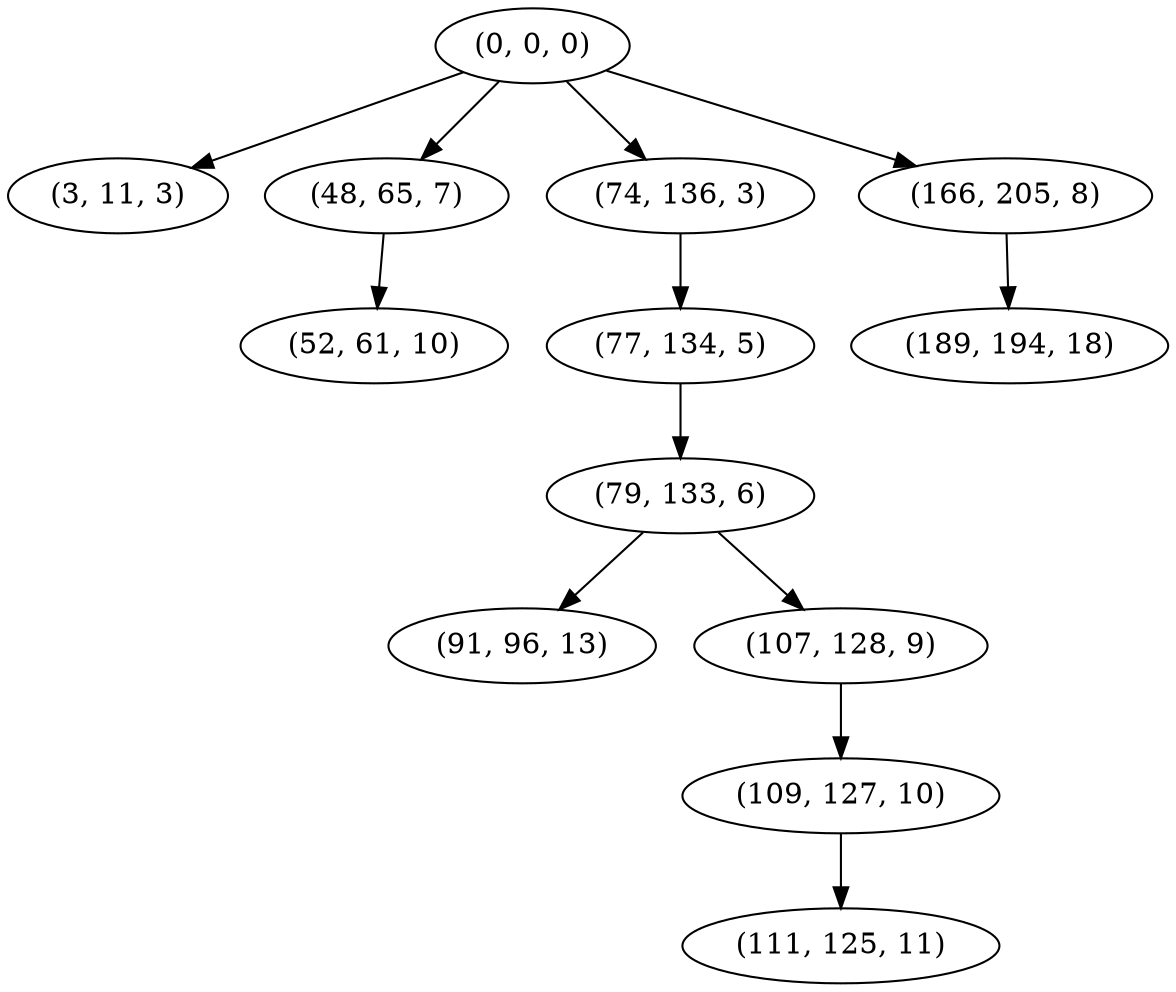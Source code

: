 digraph tree {
    "(0, 0, 0)";
    "(3, 11, 3)";
    "(48, 65, 7)";
    "(52, 61, 10)";
    "(74, 136, 3)";
    "(77, 134, 5)";
    "(79, 133, 6)";
    "(91, 96, 13)";
    "(107, 128, 9)";
    "(109, 127, 10)";
    "(111, 125, 11)";
    "(166, 205, 8)";
    "(189, 194, 18)";
    "(0, 0, 0)" -> "(3, 11, 3)";
    "(0, 0, 0)" -> "(48, 65, 7)";
    "(0, 0, 0)" -> "(74, 136, 3)";
    "(0, 0, 0)" -> "(166, 205, 8)";
    "(48, 65, 7)" -> "(52, 61, 10)";
    "(74, 136, 3)" -> "(77, 134, 5)";
    "(77, 134, 5)" -> "(79, 133, 6)";
    "(79, 133, 6)" -> "(91, 96, 13)";
    "(79, 133, 6)" -> "(107, 128, 9)";
    "(107, 128, 9)" -> "(109, 127, 10)";
    "(109, 127, 10)" -> "(111, 125, 11)";
    "(166, 205, 8)" -> "(189, 194, 18)";
}
